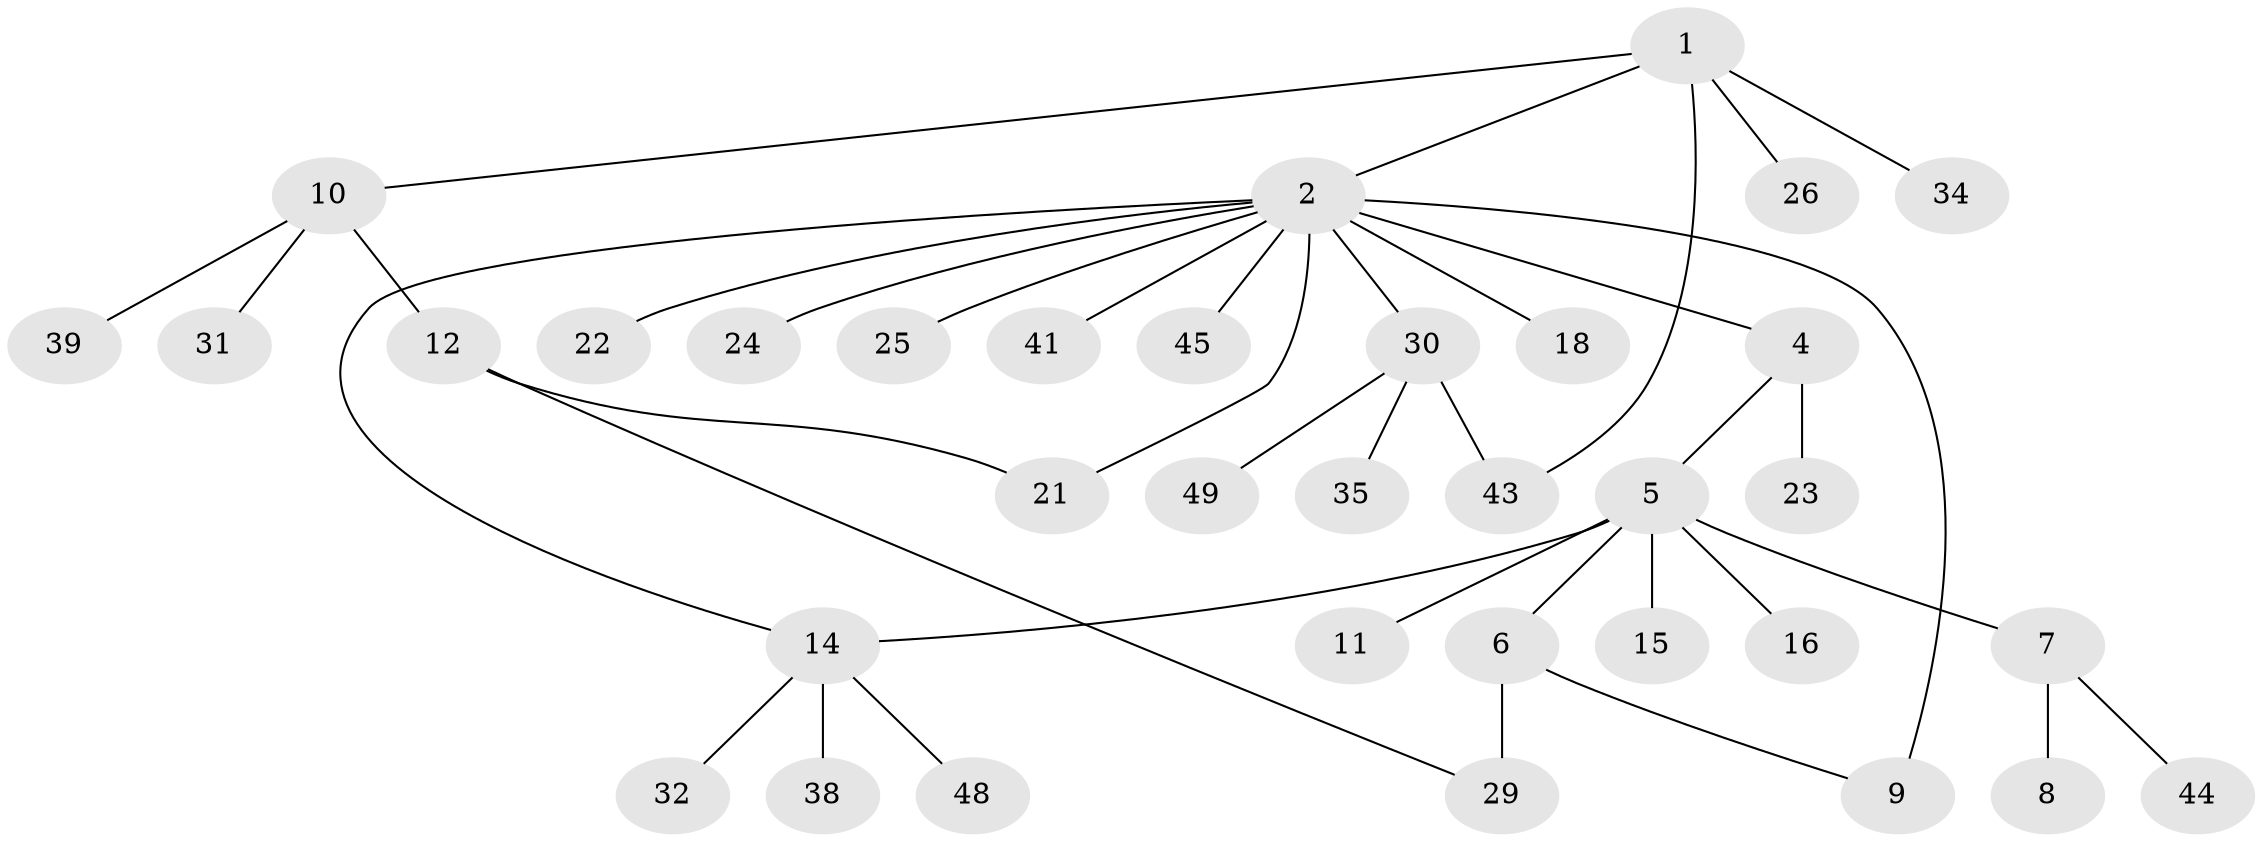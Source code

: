 // Generated by graph-tools (version 1.1) at 2025/23/03/03/25 07:23:52]
// undirected, 35 vertices, 39 edges
graph export_dot {
graph [start="1"]
  node [color=gray90,style=filled];
  1 [super="+17"];
  2 [super="+3"];
  4 [super="+20"];
  5 [super="+19"];
  6 [super="+46"];
  7 [super="+47"];
  8;
  9 [super="+27"];
  10 [super="+40"];
  11 [super="+37"];
  12 [super="+13"];
  14 [super="+28"];
  15;
  16;
  18;
  21;
  22 [super="+36"];
  23;
  24;
  25;
  26;
  29 [super="+42"];
  30 [super="+33"];
  31;
  32;
  34;
  35;
  38;
  39 [super="+50"];
  41;
  43;
  44;
  45;
  48;
  49;
  1 -- 2;
  1 -- 10;
  1 -- 26;
  1 -- 34;
  1 -- 43;
  2 -- 4;
  2 -- 9 [weight=2];
  2 -- 22;
  2 -- 41;
  2 -- 45;
  2 -- 14;
  2 -- 18;
  2 -- 21;
  2 -- 24;
  2 -- 25;
  2 -- 30;
  4 -- 5;
  4 -- 23;
  5 -- 6;
  5 -- 7;
  5 -- 11;
  5 -- 14 [weight=2];
  5 -- 15;
  5 -- 16;
  6 -- 29 [weight=2];
  6 -- 9;
  7 -- 8;
  7 -- 44;
  10 -- 12;
  10 -- 31;
  10 -- 39;
  12 -- 21;
  12 -- 29;
  14 -- 32;
  14 -- 38;
  14 -- 48;
  30 -- 35;
  30 -- 43;
  30 -- 49;
}
